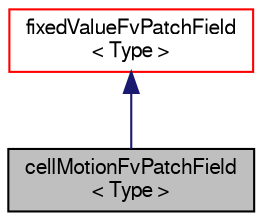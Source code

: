digraph "cellMotionFvPatchField&lt; Type &gt;"
{
  bgcolor="transparent";
  edge [fontname="FreeSans",fontsize="10",labelfontname="FreeSans",labelfontsize="10"];
  node [fontname="FreeSans",fontsize="10",shape=record];
  Node0 [label="cellMotionFvPatchField\l\< Type \>",height=0.2,width=0.4,color="black", fillcolor="grey75", style="filled", fontcolor="black"];
  Node1 -> Node0 [dir="back",color="midnightblue",fontsize="10",style="solid",fontname="FreeSans"];
  Node1 [label="fixedValueFvPatchField\l\< Type \>",height=0.2,width=0.4,color="red",URL="$a21986.html",tooltip="This boundary condition supplies a fixed value constraint, and is the base class for a number of othe..."];
}
